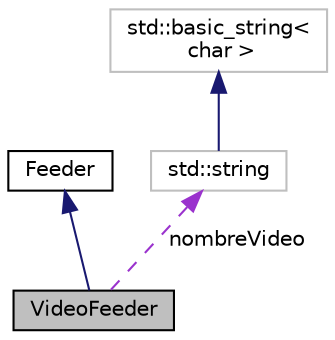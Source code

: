 digraph "VideoFeeder"
{
 // LATEX_PDF_SIZE
  edge [fontname="Helvetica",fontsize="10",labelfontname="Helvetica",labelfontsize="10"];
  node [fontname="Helvetica",fontsize="10",shape=record];
  Node1 [label="VideoFeeder",height=0.2,width=0.4,color="black", fillcolor="grey75", style="filled", fontcolor="black",tooltip="Sobrecarga de la clase Feeder para abrir un archivo de video."];
  Node2 -> Node1 [dir="back",color="midnightblue",fontsize="10",style="solid",fontname="Helvetica"];
  Node2 [label="Feeder",height=0.2,width=0.4,color="black", fillcolor="white", style="filled",URL="$class_feeder.html",tooltip="Clase abstracta para proveer obtener nuevos mats."];
  Node3 -> Node1 [dir="back",color="darkorchid3",fontsize="10",style="dashed",label=" nombreVideo" ,fontname="Helvetica"];
  Node3 [label="std::string",height=0.2,width=0.4,color="grey75", fillcolor="white", style="filled",tooltip="STL class."];
  Node4 -> Node3 [dir="back",color="midnightblue",fontsize="10",style="solid",fontname="Helvetica"];
  Node4 [label="std::basic_string\<\l char \>",height=0.2,width=0.4,color="grey75", fillcolor="white", style="filled",tooltip="STL class."];
}
